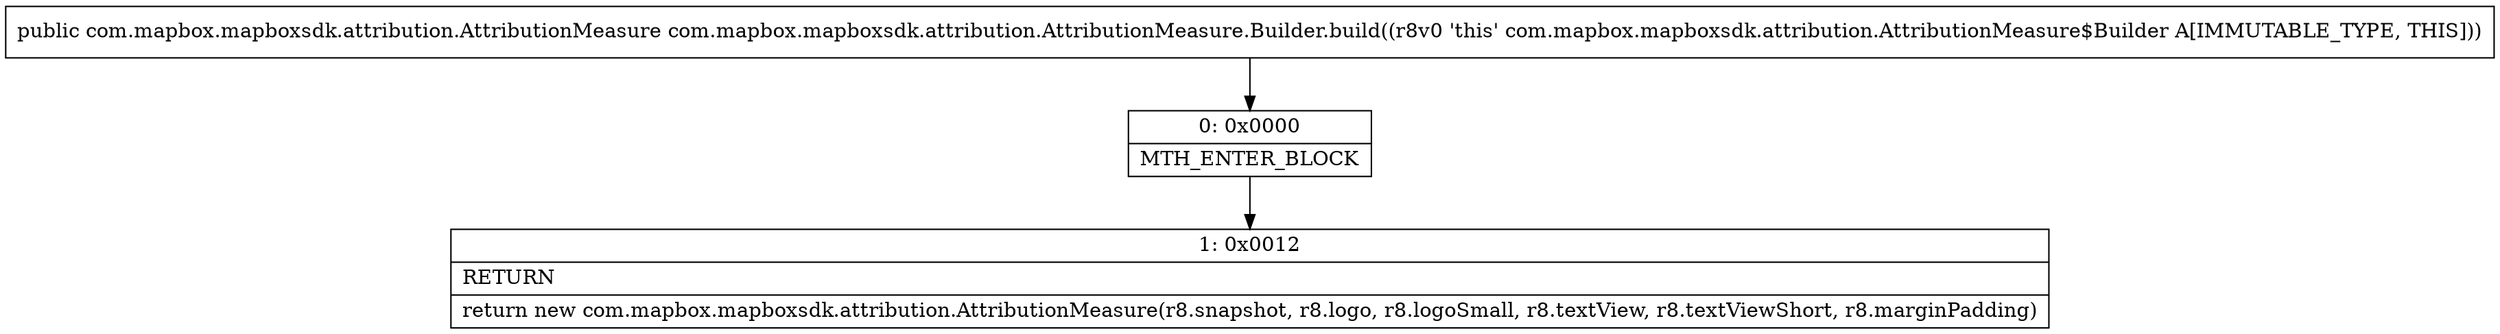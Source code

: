 digraph "CFG forcom.mapbox.mapboxsdk.attribution.AttributionMeasure.Builder.build()Lcom\/mapbox\/mapboxsdk\/attribution\/AttributionMeasure;" {
Node_0 [shape=record,label="{0\:\ 0x0000|MTH_ENTER_BLOCK\l}"];
Node_1 [shape=record,label="{1\:\ 0x0012|RETURN\l|return new com.mapbox.mapboxsdk.attribution.AttributionMeasure(r8.snapshot, r8.logo, r8.logoSmall, r8.textView, r8.textViewShort, r8.marginPadding)\l}"];
MethodNode[shape=record,label="{public com.mapbox.mapboxsdk.attribution.AttributionMeasure com.mapbox.mapboxsdk.attribution.AttributionMeasure.Builder.build((r8v0 'this' com.mapbox.mapboxsdk.attribution.AttributionMeasure$Builder A[IMMUTABLE_TYPE, THIS])) }"];
MethodNode -> Node_0;
Node_0 -> Node_1;
}

